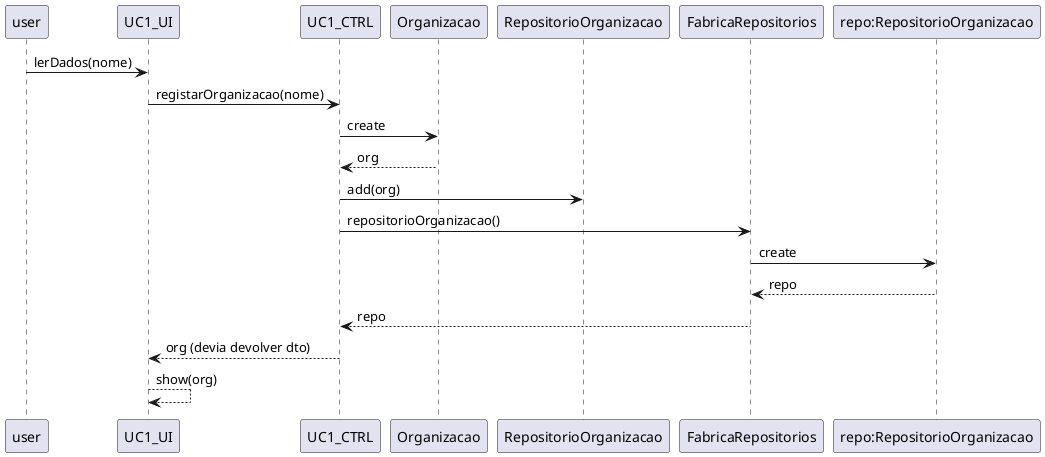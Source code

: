 @startuml

'sem fabrica

user -> UC1_UI: lerDados(nome)
UC1_UI -> UC1_CTRL: registarOrganizacao(nome)
UC1_CTRL -> Organizacao: create
UC1_CTRL <-- Organizacao: org
'UC1_CTRL -> RepositorioOrganizacao : create(org)
'UC1_CTRL <-- RepositorioOrganizacao : repo(org)
UC1_CTRL -> RepositorioOrganizacao : add(org)

UC1_CTRL -> FabricaRepositorios: repositorioOrganizacao()
FabricaRepositorios -> "repo:RepositorioOrganizacao": create
FabricaRepositorios <-- "repo:RepositorioOrganizacao": repo

UC1_CTRL <-- FabricaRepositorios: repo
UC1_CTRL --> UC1_UI: org (devia devolver dto)
UC1_UI --> UC1_UI: show(org)



@enduml